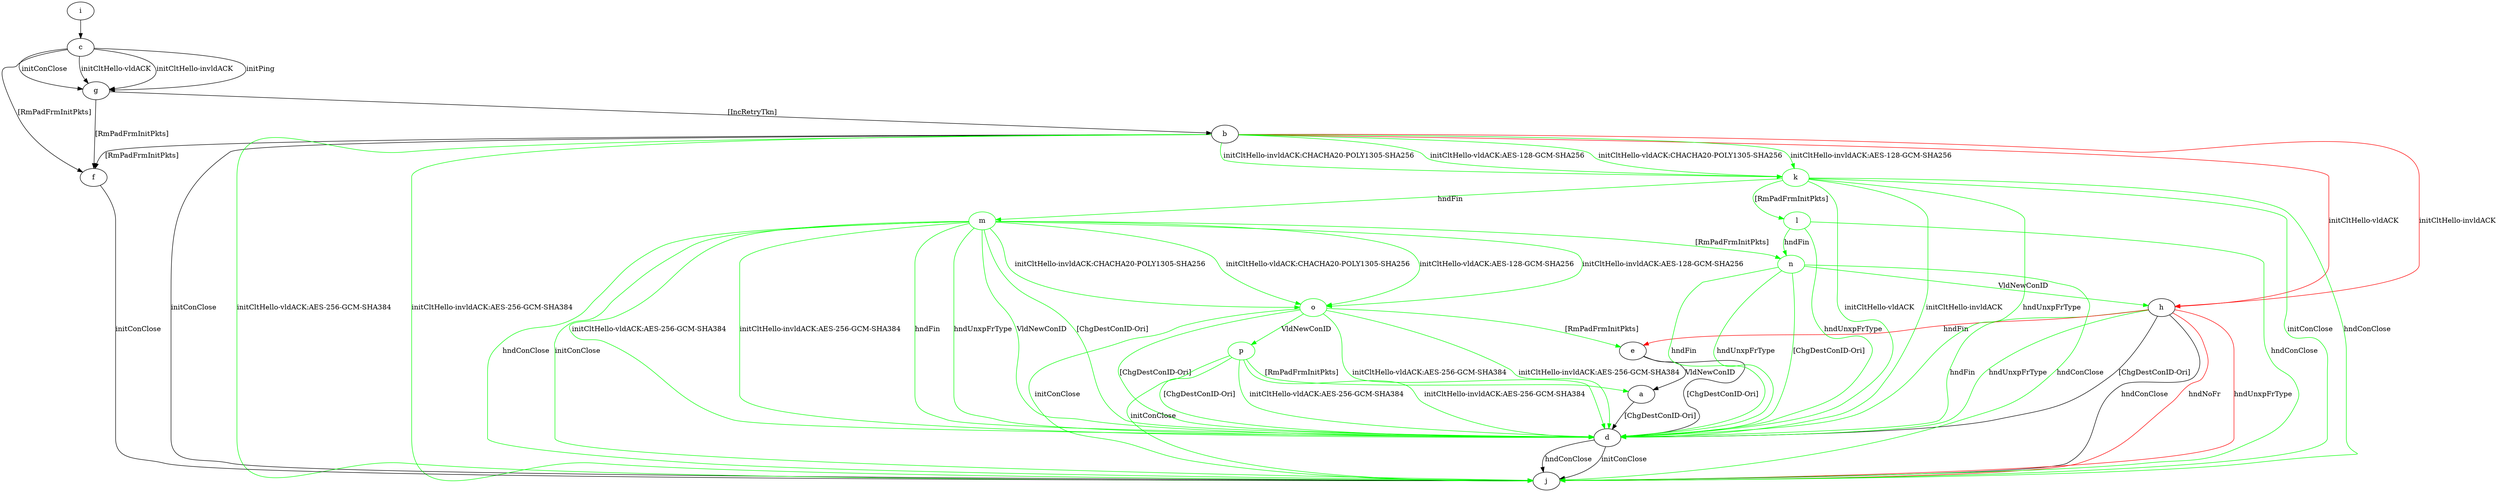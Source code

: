 digraph "" {
	a -> d	[key=0,
		label="[ChgDestConID-Ori] "];
	b -> f	[key=0,
		label="[RmPadFrmInitPkts] "];
	b -> h	[key=0,
		color=red,
		label="initCltHello-vldACK "];
	b -> h	[key=1,
		color=red,
		label="initCltHello-invldACK "];
	b -> j	[key=0,
		label="initConClose "];
	b -> j	[key=1,
		color=green,
		label="initCltHello-vldACK:AES-256-GCM-SHA384 "];
	b -> j	[key=2,
		color=green,
		label="initCltHello-invldACK:AES-256-GCM-SHA384 "];
	k	[color=green];
	b -> k	[key=0,
		color=green,
		label="initCltHello-vldACK:AES-128-GCM-SHA256 "];
	b -> k	[key=1,
		color=green,
		label="initCltHello-vldACK:CHACHA20-POLY1305-SHA256 "];
	b -> k	[key=2,
		color=green,
		label="initCltHello-invldACK:AES-128-GCM-SHA256 "];
	b -> k	[key=3,
		color=green,
		label="initCltHello-invldACK:CHACHA20-POLY1305-SHA256 "];
	c -> f	[key=0,
		label="[RmPadFrmInitPkts] "];
	c -> g	[key=0,
		label="initPing "];
	c -> g	[key=1,
		label="initConClose "];
	c -> g	[key=2,
		label="initCltHello-vldACK "];
	c -> g	[key=3,
		label="initCltHello-invldACK "];
	d -> j	[key=0,
		label="initConClose "];
	d -> j	[key=1,
		label="hndConClose "];
	e -> a	[key=0,
		label="VldNewConID "];
	e -> d	[key=0,
		label="[ChgDestConID-Ori] "];
	f -> j	[key=0,
		label="initConClose "];
	g -> b	[key=0,
		label="[IncRetryTkn] "];
	g -> f	[key=0,
		label="[RmPadFrmInitPkts] "];
	h -> d	[key=0,
		label="[ChgDestConID-Ori] "];
	h -> d	[key=1,
		color=green,
		label="hndFin "];
	h -> d	[key=2,
		color=green,
		label="hndUnxpFrType "];
	h -> e	[key=0,
		color=red,
		label="hndFin "];
	h -> j	[key=0,
		label="hndConClose "];
	h -> j	[key=1,
		color=red,
		label="hndNoFr "];
	h -> j	[key=2,
		color=red,
		label="hndUnxpFrType "];
	i -> c	[key=0];
	k -> d	[key=0,
		color=green,
		label="initCltHello-vldACK "];
	k -> d	[key=1,
		color=green,
		label="initCltHello-invldACK "];
	k -> d	[key=2,
		color=green,
		label="hndUnxpFrType "];
	k -> j	[key=0,
		color=green,
		label="initConClose "];
	k -> j	[key=1,
		color=green,
		label="hndConClose "];
	l	[color=green];
	k -> l	[key=0,
		color=green,
		label="[RmPadFrmInitPkts] "];
	m	[color=green];
	k -> m	[key=0,
		color=green,
		label="hndFin "];
	l -> d	[key=0,
		color=green,
		label="hndUnxpFrType "];
	l -> j	[key=0,
		color=green,
		label="hndConClose "];
	n	[color=green];
	l -> n	[key=0,
		color=green,
		label="hndFin "];
	m -> d	[key=0,
		color=green,
		label="initCltHello-vldACK:AES-256-GCM-SHA384 "];
	m -> d	[key=1,
		color=green,
		label="initCltHello-invldACK:AES-256-GCM-SHA384 "];
	m -> d	[key=2,
		color=green,
		label="hndFin "];
	m -> d	[key=3,
		color=green,
		label="hndUnxpFrType "];
	m -> d	[key=4,
		color=green,
		label="VldNewConID "];
	m -> d	[key=5,
		color=green,
		label="[ChgDestConID-Ori] "];
	m -> j	[key=0,
		color=green,
		label="initConClose "];
	m -> j	[key=1,
		color=green,
		label="hndConClose "];
	m -> n	[key=0,
		color=green,
		label="[RmPadFrmInitPkts] "];
	o	[color=green];
	m -> o	[key=0,
		color=green,
		label="initCltHello-vldACK:AES-128-GCM-SHA256 "];
	m -> o	[key=1,
		color=green,
		label="initCltHello-vldACK:CHACHA20-POLY1305-SHA256 "];
	m -> o	[key=2,
		color=green,
		label="initCltHello-invldACK:AES-128-GCM-SHA256 "];
	m -> o	[key=3,
		color=green,
		label="initCltHello-invldACK:CHACHA20-POLY1305-SHA256 "];
	n -> d	[key=0,
		color=green,
		label="hndFin "];
	n -> d	[key=1,
		color=green,
		label="hndUnxpFrType "];
	n -> d	[key=2,
		color=green,
		label="[ChgDestConID-Ori] "];
	n -> h	[key=0,
		color=green,
		label="VldNewConID "];
	n -> j	[key=0,
		color=green,
		label="hndConClose "];
	o -> d	[key=0,
		color=green,
		label="initCltHello-vldACK:AES-256-GCM-SHA384 "];
	o -> d	[key=1,
		color=green,
		label="initCltHello-invldACK:AES-256-GCM-SHA384 "];
	o -> d	[key=2,
		color=green,
		label="[ChgDestConID-Ori] "];
	o -> e	[key=0,
		color=green,
		label="[RmPadFrmInitPkts] "];
	o -> j	[key=0,
		color=green,
		label="initConClose "];
	p	[color=green];
	o -> p	[key=0,
		color=green,
		label="VldNewConID "];
	p -> a	[key=0,
		color=green,
		label="[RmPadFrmInitPkts] "];
	p -> d	[key=0,
		color=green,
		label="initCltHello-vldACK:AES-256-GCM-SHA384 "];
	p -> d	[key=1,
		color=green,
		label="initCltHello-invldACK:AES-256-GCM-SHA384 "];
	p -> d	[key=2,
		color=green,
		label="[ChgDestConID-Ori] "];
	p -> j	[key=0,
		color=green,
		label="initConClose "];
}
